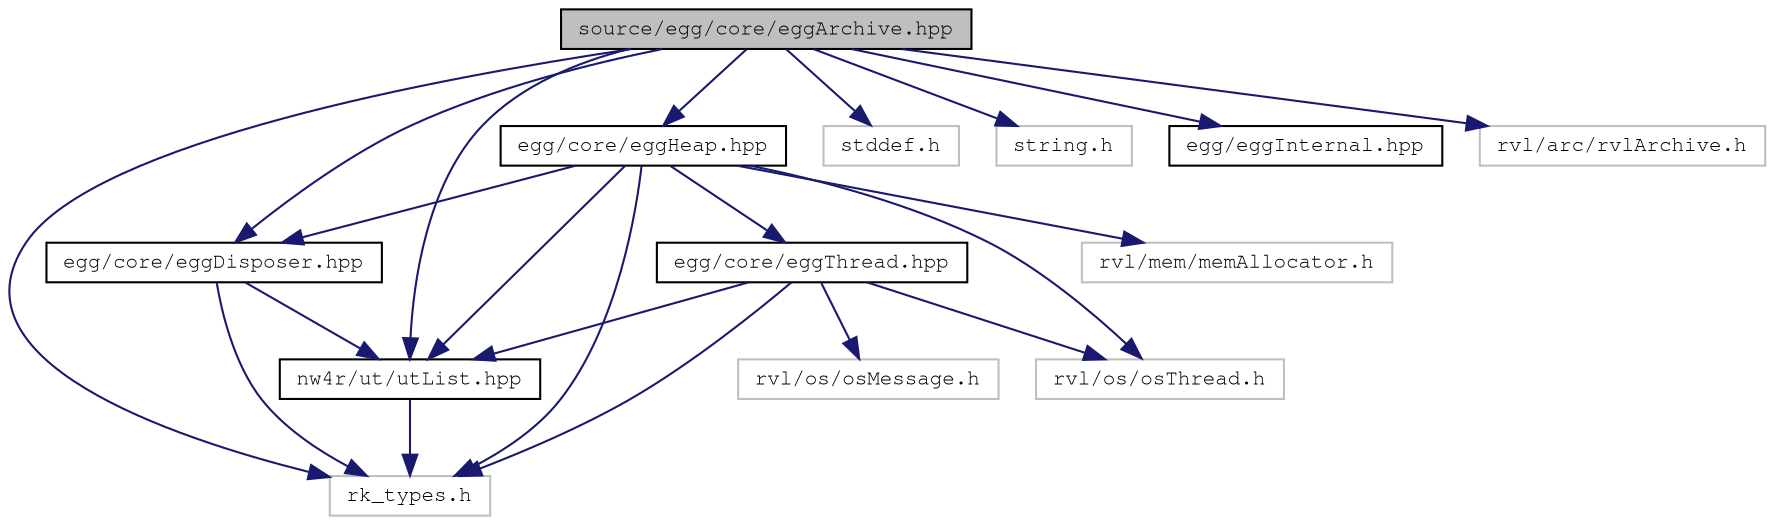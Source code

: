 digraph "source/egg/core/eggArchive.hpp"
{
 // LATEX_PDF_SIZE
  edge [fontname="FreeMono",fontsize="10",labelfontname="FreeMono",labelfontsize="10"];
  node [fontname="FreeMono",fontsize="10",shape=record];
  Node1 [label="source/egg/core/eggArchive.hpp",height=0.2,width=0.4,color="black", fillcolor="grey75", style="filled", fontcolor="black",tooltip="A read-only view of a \"dolphin archive\" .arc file."];
  Node1 -> Node2 [color="midnightblue",fontsize="10",style="solid",fontname="FreeMono"];
  Node2 [label="rk_types.h",height=0.2,width=0.4,color="grey75", fillcolor="white", style="filled",tooltip=" "];
  Node1 -> Node3 [color="midnightblue",fontsize="10",style="solid",fontname="FreeMono"];
  Node3 [label="stddef.h",height=0.2,width=0.4,color="grey75", fillcolor="white", style="filled",tooltip=" "];
  Node1 -> Node4 [color="midnightblue",fontsize="10",style="solid",fontname="FreeMono"];
  Node4 [label="string.h",height=0.2,width=0.4,color="grey75", fillcolor="white", style="filled",tooltip=" "];
  Node1 -> Node5 [color="midnightblue",fontsize="10",style="solid",fontname="FreeMono"];
  Node5 [label="egg/core/eggDisposer.hpp",height=0.2,width=0.4,color="black", fillcolor="white", style="filled",URL="$egg_disposer_8hpp.html",tooltip="Headers for EGG::Disposer."];
  Node5 -> Node6 [color="midnightblue",fontsize="10",style="solid",fontname="FreeMono"];
  Node6 [label="nw4r/ut/utList.hpp",height=0.2,width=0.4,color="black", fillcolor="white", style="filled",URL="$ut_list_8hpp_source.html",tooltip=" "];
  Node6 -> Node2 [color="midnightblue",fontsize="10",style="solid",fontname="FreeMono"];
  Node5 -> Node2 [color="midnightblue",fontsize="10",style="solid",fontname="FreeMono"];
  Node1 -> Node7 [color="midnightblue",fontsize="10",style="solid",fontname="FreeMono"];
  Node7 [label="egg/core/eggHeap.hpp",height=0.2,width=0.4,color="black", fillcolor="white", style="filled",URL="$egg_heap_8hpp.html",tooltip="Base Heap class."];
  Node7 -> Node5 [color="midnightblue",fontsize="10",style="solid",fontname="FreeMono"];
  Node7 -> Node6 [color="midnightblue",fontsize="10",style="solid",fontname="FreeMono"];
  Node7 -> Node2 [color="midnightblue",fontsize="10",style="solid",fontname="FreeMono"];
  Node7 -> Node8 [color="midnightblue",fontsize="10",style="solid",fontname="FreeMono"];
  Node8 [label="rvl/os/osThread.h",height=0.2,width=0.4,color="grey75", fillcolor="white", style="filled",tooltip=" "];
  Node7 -> Node9 [color="midnightblue",fontsize="10",style="solid",fontname="FreeMono"];
  Node9 [label="egg/core/eggThread.hpp",height=0.2,width=0.4,color="black", fillcolor="white", style="filled",URL="$egg_thread_8hpp.html",tooltip="Thread class for extending."];
  Node9 -> Node6 [color="midnightblue",fontsize="10",style="solid",fontname="FreeMono"];
  Node9 -> Node2 [color="midnightblue",fontsize="10",style="solid",fontname="FreeMono"];
  Node9 -> Node10 [color="midnightblue",fontsize="10",style="solid",fontname="FreeMono"];
  Node10 [label="rvl/os/osMessage.h",height=0.2,width=0.4,color="grey75", fillcolor="white", style="filled",tooltip=" "];
  Node9 -> Node8 [color="midnightblue",fontsize="10",style="solid",fontname="FreeMono"];
  Node7 -> Node11 [color="midnightblue",fontsize="10",style="solid",fontname="FreeMono"];
  Node11 [label="rvl/mem/memAllocator.h",height=0.2,width=0.4,color="grey75", fillcolor="white", style="filled",tooltip=" "];
  Node1 -> Node12 [color="midnightblue",fontsize="10",style="solid",fontname="FreeMono"];
  Node12 [label="egg/eggInternal.hpp",height=0.2,width=0.4,color="black", fillcolor="white", style="filled",URL="$egg_internal_8hpp_source.html",tooltip=" "];
  Node1 -> Node6 [color="midnightblue",fontsize="10",style="solid",fontname="FreeMono"];
  Node1 -> Node13 [color="midnightblue",fontsize="10",style="solid",fontname="FreeMono"];
  Node13 [label="rvl/arc/rvlArchive.h",height=0.2,width=0.4,color="grey75", fillcolor="white", style="filled",tooltip=" "];
}
